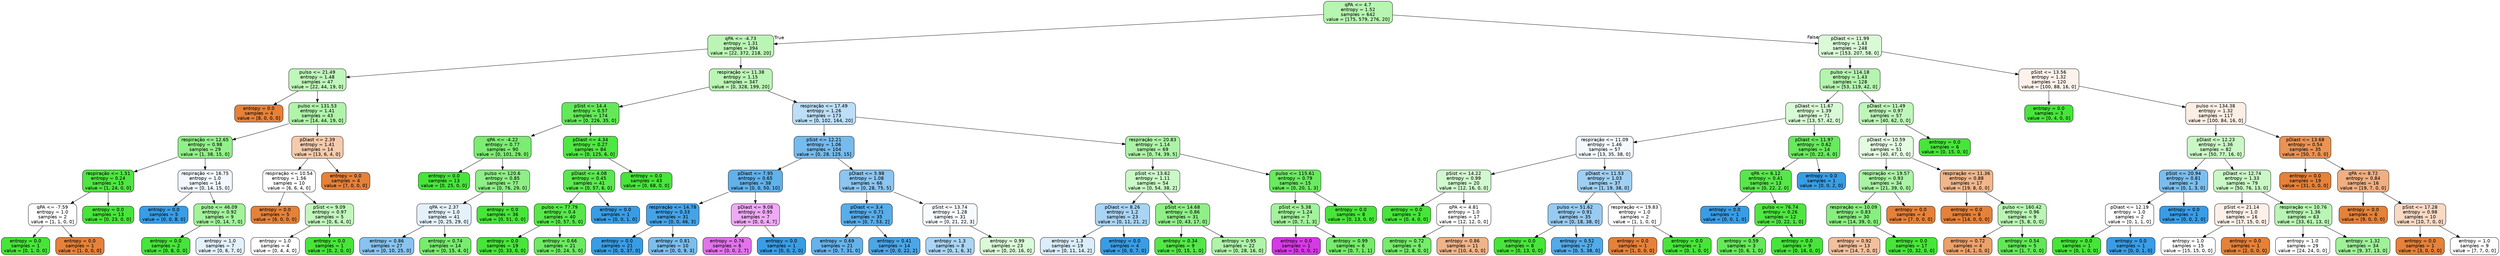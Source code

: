digraph Tree {
node [shape=box, style="filled, rounded", color="black", fontname="helvetica"] ;
edge [fontname="helvetica"] ;
0 [label="qPA <= 4.7\nentropy = 1.52\nsamples = 642\nvalue = [175, 579, 276, 20]", fillcolor="#b7f5b1"] ;
1 [label="qPA <= -4.73\nentropy = 1.31\nsamples = 394\nvalue = [22, 372, 218, 20]", fillcolor="#bbf5b5"] ;
0 -> 1 [labeldistance=2.5, labelangle=45, headlabel="True"] ;
2 [label="pulso <= 21.49\nentropy = 1.48\nsamples = 47\nvalue = [22, 44, 19, 0]", fillcolor="#bff6ba"] ;
1 -> 2 ;
3 [label="entropy = 0.0\nsamples = 4\nvalue = [8, 0, 0, 0]", fillcolor="#e58139"] ;
2 -> 3 ;
4 [label="pulso <= 131.53\nentropy = 1.41\nsamples = 43\nvalue = [14, 44, 19, 0]", fillcolor="#b0f4aa"] ;
2 -> 4 ;
5 [label="respiração <= 12.65\nentropy = 0.98\nsamples = 29\nvalue = [1, 38, 15, 0]", fillcolor="#92f08a"] ;
4 -> 5 ;
6 [label="respiração <= 1.51\nentropy = 0.24\nsamples = 15\nvalue = [1, 24, 0, 0]", fillcolor="#4fe641"] ;
5 -> 6 ;
7 [label="qPA <= -7.59\nentropy = 1.0\nsamples = 2\nvalue = [1, 1, 0, 0]", fillcolor="#ffffff"] ;
6 -> 7 ;
8 [label="entropy = 0.0\nsamples = 1\nvalue = [0, 1, 0, 0]", fillcolor="#47e539"] ;
7 -> 8 ;
9 [label="entropy = 0.0\nsamples = 1\nvalue = [1, 0, 0, 0]", fillcolor="#e58139"] ;
7 -> 9 ;
10 [label="entropy = 0.0\nsamples = 13\nvalue = [0, 23, 0, 0]", fillcolor="#47e539"] ;
6 -> 10 ;
11 [label="respiração <= 16.75\nentropy = 1.0\nsamples = 14\nvalue = [0, 14, 15, 0]", fillcolor="#f2f8fd"] ;
5 -> 11 ;
12 [label="entropy = 0.0\nsamples = 5\nvalue = [0, 0, 8, 0]", fillcolor="#399de5"] ;
11 -> 12 ;
13 [label="pulso <= 46.09\nentropy = 0.92\nsamples = 9\nvalue = [0, 14, 7, 0]", fillcolor="#a3f29c"] ;
11 -> 13 ;
14 [label="entropy = 0.0\nsamples = 2\nvalue = [0, 8, 0, 0]", fillcolor="#47e539"] ;
13 -> 14 ;
15 [label="entropy = 1.0\nsamples = 7\nvalue = [0, 6, 7, 0]", fillcolor="#e3f1fb"] ;
13 -> 15 ;
16 [label="pDiast <= 2.39\nentropy = 1.41\nsamples = 14\nvalue = [13, 6, 4, 0]", fillcolor="#f4cbad"] ;
4 -> 16 ;
17 [label="respiração <= 10.54\nentropy = 1.56\nsamples = 10\nvalue = [6, 6, 4, 0]", fillcolor="#ffffff"] ;
16 -> 17 ;
18 [label="entropy = 0.0\nsamples = 5\nvalue = [6, 0, 0, 0]", fillcolor="#e58139"] ;
17 -> 18 ;
19 [label="pSist <= 9.09\nentropy = 0.97\nsamples = 5\nvalue = [0, 6, 4, 0]", fillcolor="#c2f6bd"] ;
17 -> 19 ;
20 [label="entropy = 1.0\nsamples = 4\nvalue = [0, 4, 4, 0]", fillcolor="#ffffff"] ;
19 -> 20 ;
21 [label="entropy = 0.0\nsamples = 1\nvalue = [0, 2, 0, 0]", fillcolor="#47e539"] ;
19 -> 21 ;
22 [label="entropy = 0.0\nsamples = 4\nvalue = [7, 0, 0, 0]", fillcolor="#e58139"] ;
16 -> 22 ;
23 [label="respiração <= 11.38\nentropy = 1.15\nsamples = 347\nvalue = [0, 328, 199, 20]", fillcolor="#bbf5b6"] ;
1 -> 23 ;
24 [label="pSist <= 14.4\nentropy = 0.57\nsamples = 174\nvalue = [0, 226, 35, 0]", fillcolor="#63e958"] ;
23 -> 24 ;
25 [label="qPA <= -4.22\nentropy = 0.77\nsamples = 90\nvalue = [0, 101, 29, 0]", fillcolor="#7cec72"] ;
24 -> 25 ;
26 [label="entropy = 0.0\nsamples = 13\nvalue = [0, 25, 0, 0]", fillcolor="#47e539"] ;
25 -> 26 ;
27 [label="pulso <= 120.6\nentropy = 0.85\nsamples = 77\nvalue = [0, 76, 29, 0]", fillcolor="#8def85"] ;
25 -> 27 ;
28 [label="qPA <= 2.37\nentropy = 1.0\nsamples = 41\nvalue = [0, 25, 29, 0]", fillcolor="#e4f1fb"] ;
27 -> 28 ;
29 [label="entropy = 0.86\nsamples = 27\nvalue = [0, 10, 25, 0]", fillcolor="#88c4ef"] ;
28 -> 29 ;
30 [label="entropy = 0.74\nsamples = 14\nvalue = [0, 15, 4, 0]", fillcolor="#78ec6e"] ;
28 -> 30 ;
31 [label="entropy = 0.0\nsamples = 36\nvalue = [0, 51, 0, 0]", fillcolor="#47e539"] ;
27 -> 31 ;
32 [label="pDiast <= 4.34\nentropy = 0.27\nsamples = 84\nvalue = [0, 125, 6, 0]", fillcolor="#50e643"] ;
24 -> 32 ;
33 [label="pDiast <= 4.08\nentropy = 0.45\nsamples = 41\nvalue = [0, 57, 6, 0]", fillcolor="#5ae84e"] ;
32 -> 33 ;
34 [label="pulso <= 77.79\nentropy = 0.4\nsamples = 40\nvalue = [0, 57, 5, 0]", fillcolor="#57e74a"] ;
33 -> 34 ;
35 [label="entropy = 0.0\nsamples = 19\nvalue = [0, 33, 0, 0]", fillcolor="#47e539"] ;
34 -> 35 ;
36 [label="entropy = 0.66\nsamples = 21\nvalue = [0, 24, 5, 0]", fillcolor="#6dea62"] ;
34 -> 36 ;
37 [label="entropy = 0.0\nsamples = 1\nvalue = [0, 0, 1, 0]", fillcolor="#399de5"] ;
33 -> 37 ;
38 [label="entropy = 0.0\nsamples = 43\nvalue = [0, 68, 0, 0]", fillcolor="#47e539"] ;
32 -> 38 ;
39 [label="respiração <= 17.49\nentropy = 1.26\nsamples = 173\nvalue = [0, 102, 164, 20]", fillcolor="#bcdef6"] ;
23 -> 39 ;
40 [label="pSist <= 12.21\nentropy = 1.06\nsamples = 104\nvalue = [0, 28, 125, 15]", fillcolor="#76bbed"] ;
39 -> 40 ;
41 [label="pDiast <= 7.95\nentropy = 0.65\nsamples = 38\nvalue = [0, 0, 50, 10]", fillcolor="#61b1ea"] ;
40 -> 41 ;
42 [label="respiração <= 14.78\nentropy = 0.33\nsamples = 31\nvalue = [0, 0, 46, 3]", fillcolor="#46a3e7"] ;
41 -> 42 ;
43 [label="entropy = 0.0\nsamples = 21\nvalue = [0, 0, 37, 0]", fillcolor="#399de5"] ;
42 -> 43 ;
44 [label="entropy = 0.81\nsamples = 10\nvalue = [0, 0, 9, 3]", fillcolor="#7bbeee"] ;
42 -> 44 ;
45 [label="pDiast <= 9.08\nentropy = 0.95\nsamples = 7\nvalue = [0, 0, 4, 7]", fillcolor="#eeaaf4"] ;
41 -> 45 ;
46 [label="entropy = 0.76\nsamples = 6\nvalue = [0, 0, 2, 7]", fillcolor="#e272ec"] ;
45 -> 46 ;
47 [label="entropy = 0.0\nsamples = 1\nvalue = [0, 0, 2, 0]", fillcolor="#399de5"] ;
45 -> 47 ;
48 [label="pDiast <= 5.98\nentropy = 1.08\nsamples = 66\nvalue = [0, 28, 75, 5]", fillcolor="#8bc5f0"] ;
40 -> 48 ;
49 [label="pDiast <= 3.4\nentropy = 0.71\nsamples = 35\nvalue = [0, 7, 53, 2]", fillcolor="#59ade9"] ;
48 -> 49 ;
50 [label="entropy = 0.69\nsamples = 21\nvalue = [0, 7, 31, 0]", fillcolor="#66b3eb"] ;
49 -> 50 ;
51 [label="entropy = 0.41\nsamples = 14\nvalue = [0, 0, 22, 2]", fillcolor="#4ba6e7"] ;
49 -> 51 ;
52 [label="pSist <= 13.74\nentropy = 1.28\nsamples = 31\nvalue = [0, 21, 22, 3]", fillcolor="#f7fbfe"] ;
48 -> 52 ;
53 [label="entropy = 1.3\nsamples = 8\nvalue = [0, 1, 6, 3]", fillcolor="#aad5f4"] ;
52 -> 53 ;
54 [label="entropy = 0.99\nsamples = 23\nvalue = [0, 20, 16, 0]", fillcolor="#dafad7"] ;
52 -> 54 ;
55 [label="respiração <= 20.83\nentropy = 1.14\nsamples = 69\nvalue = [0, 74, 39, 5]", fillcolor="#adf3a7"] ;
39 -> 55 ;
56 [label="pSist <= 13.62\nentropy = 1.11\nsamples = 54\nvalue = [0, 54, 38, 2]", fillcolor="#caf8c6"] ;
55 -> 56 ;
57 [label="pDiast <= 8.26\nentropy = 1.2\nsamples = 23\nvalue = [0, 11, 21, 2]", fillcolor="#a9d4f4"] ;
56 -> 57 ;
58 [label="entropy = 1.3\nsamples = 19\nvalue = [0, 11, 14, 2]", fillcolor="#daedfa"] ;
57 -> 58 ;
59 [label="entropy = 0.0\nsamples = 4\nvalue = [0, 0, 7, 0]", fillcolor="#399de5"] ;
57 -> 59 ;
60 [label="pSist <= 14.68\nentropy = 0.86\nsamples = 31\nvalue = [0, 43, 17, 0]", fillcolor="#90ef87"] ;
56 -> 60 ;
61 [label="entropy = 0.34\nsamples = 9\nvalue = [0, 15, 1, 0]", fillcolor="#53e746"] ;
60 -> 61 ;
62 [label="entropy = 0.95\nsamples = 22\nvalue = [0, 28, 16, 0]", fillcolor="#b0f4aa"] ;
60 -> 62 ;
63 [label="pulso <= 115.61\nentropy = 0.79\nsamples = 15\nvalue = [0, 20, 1, 3]", fillcolor="#6aea5f"] ;
55 -> 63 ;
64 [label="pSist <= 5.38\nentropy = 1.24\nsamples = 7\nvalue = [0, 7, 1, 3]", fillcolor="#a3f29c"] ;
63 -> 64 ;
65 [label="entropy = 0.0\nsamples = 1\nvalue = [0, 0, 0, 2]", fillcolor="#d739e5"] ;
64 -> 65 ;
66 [label="entropy = 0.99\nsamples = 6\nvalue = [0, 7, 1, 1]", fillcolor="#75ec6a"] ;
64 -> 66 ;
67 [label="entropy = 0.0\nsamples = 8\nvalue = [0, 13, 0, 0]", fillcolor="#47e539"] ;
63 -> 67 ;
68 [label="pDiast <= 11.99\nentropy = 1.43\nsamples = 248\nvalue = [153, 207, 58, 0]", fillcolor="#dafad7"] ;
0 -> 68 [labeldistance=2.5, labelangle=-45, headlabel="False"] ;
69 [label="pulso <= 114.18\nentropy = 1.43\nsamples = 128\nvalue = [53, 119, 42, 0]", fillcolor="#b4f4ae"] ;
68 -> 69 ;
70 [label="pDiast <= 11.67\nentropy = 1.39\nsamples = 71\nvalue = [13, 57, 42, 0]", fillcolor="#d8f9d5"] ;
69 -> 70 ;
71 [label="respiração <= 11.09\nentropy = 1.46\nsamples = 57\nvalue = [13, 35, 38, 0]", fillcolor="#f3f9fd"] ;
70 -> 71 ;
72 [label="pSist <= 14.22\nentropy = 0.99\nsamples = 20\nvalue = [12, 16, 0, 0]", fillcolor="#d1f8ce"] ;
71 -> 72 ;
73 [label="entropy = 0.0\nsamples = 3\nvalue = [0, 4, 0, 0]", fillcolor="#47e539"] ;
72 -> 73 ;
74 [label="qPA <= 4.81\nentropy = 1.0\nsamples = 17\nvalue = [12, 12, 0, 0]", fillcolor="#ffffff"] ;
72 -> 74 ;
75 [label="entropy = 0.72\nsamples = 6\nvalue = [2, 8, 0, 0]", fillcolor="#75ec6a"] ;
74 -> 75 ;
76 [label="entropy = 0.86\nsamples = 11\nvalue = [10, 4, 0, 0]", fillcolor="#efb388"] ;
74 -> 76 ;
77 [label="pDiast <= 11.53\nentropy = 1.03\nsamples = 37\nvalue = [1, 19, 38, 0]", fillcolor="#9fcff2"] ;
71 -> 77 ;
78 [label="pulso <= 51.62\nentropy = 0.91\nsamples = 35\nvalue = [0, 18, 38, 0]", fillcolor="#97cbf1"] ;
77 -> 78 ;
79 [label="entropy = 0.0\nsamples = 8\nvalue = [0, 13, 0, 0]", fillcolor="#47e539"] ;
78 -> 79 ;
80 [label="entropy = 0.52\nsamples = 27\nvalue = [0, 5, 38, 0]", fillcolor="#53aae8"] ;
78 -> 80 ;
81 [label="respiração <= 19.83\nentropy = 1.0\nsamples = 2\nvalue = [1, 1, 0, 0]", fillcolor="#ffffff"] ;
77 -> 81 ;
82 [label="entropy = 0.0\nsamples = 1\nvalue = [1, 0, 0, 0]", fillcolor="#e58139"] ;
81 -> 82 ;
83 [label="entropy = 0.0\nsamples = 1\nvalue = [0, 1, 0, 0]", fillcolor="#47e539"] ;
81 -> 83 ;
84 [label="pDiast <= 11.97\nentropy = 0.62\nsamples = 14\nvalue = [0, 22, 4, 0]", fillcolor="#68ea5d"] ;
70 -> 84 ;
85 [label="qPA <= 6.12\nentropy = 0.41\nsamples = 13\nvalue = [0, 22, 2, 0]", fillcolor="#58e74b"] ;
84 -> 85 ;
86 [label="entropy = 0.0\nsamples = 1\nvalue = [0, 0, 1, 0]", fillcolor="#399de5"] ;
85 -> 86 ;
87 [label="pulso <= 76.74\nentropy = 0.26\nsamples = 12\nvalue = [0, 22, 1, 0]", fillcolor="#4fe642"] ;
85 -> 87 ;
88 [label="entropy = 0.59\nsamples = 3\nvalue = [0, 6, 1, 0]", fillcolor="#66e95a"] ;
87 -> 88 ;
89 [label="entropy = 0.0\nsamples = 9\nvalue = [0, 16, 0, 0]", fillcolor="#47e539"] ;
87 -> 89 ;
90 [label="entropy = 0.0\nsamples = 1\nvalue = [0, 0, 2, 0]", fillcolor="#399de5"] ;
84 -> 90 ;
91 [label="pDiast <= 11.49\nentropy = 0.97\nsamples = 57\nvalue = [40, 62, 0, 0]", fillcolor="#bef6b9"] ;
69 -> 91 ;
92 [label="pDiast <= 10.59\nentropy = 1.0\nsamples = 51\nvalue = [40, 47, 0, 0]", fillcolor="#e4fbe2"] ;
91 -> 92 ;
93 [label="respiração <= 19.57\nentropy = 0.93\nsamples = 34\nvalue = [21, 39, 0, 0]", fillcolor="#aaf3a4"] ;
92 -> 93 ;
94 [label="respiração <= 10.09\nentropy = 0.83\nsamples = 30\nvalue = [14, 39, 0, 0]", fillcolor="#89ee80"] ;
93 -> 94 ;
95 [label="entropy = 0.92\nsamples = 13\nvalue = [14, 7, 0, 0]", fillcolor="#f2c09c"] ;
94 -> 95 ;
96 [label="entropy = 0.0\nsamples = 17\nvalue = [0, 32, 0, 0]", fillcolor="#47e539"] ;
94 -> 96 ;
97 [label="entropy = 0.0\nsamples = 4\nvalue = [7, 0, 0, 0]", fillcolor="#e58139"] ;
93 -> 97 ;
98 [label="respiração <= 11.36\nentropy = 0.88\nsamples = 17\nvalue = [19, 8, 0, 0]", fillcolor="#f0b68c"] ;
92 -> 98 ;
99 [label="entropy = 0.0\nsamples = 8\nvalue = [14, 0, 0, 0]", fillcolor="#e58139"] ;
98 -> 99 ;
100 [label="pulso <= 160.42\nentropy = 0.96\nsamples = 9\nvalue = [5, 8, 0, 0]", fillcolor="#baf5b5"] ;
98 -> 100 ;
101 [label="entropy = 0.72\nsamples = 4\nvalue = [4, 1, 0, 0]", fillcolor="#eca06a"] ;
100 -> 101 ;
102 [label="entropy = 0.54\nsamples = 5\nvalue = [1, 7, 0, 0]", fillcolor="#61e955"] ;
100 -> 102 ;
103 [label="entropy = 0.0\nsamples = 6\nvalue = [0, 15, 0, 0]", fillcolor="#47e539"] ;
91 -> 103 ;
104 [label="pSist <= 13.56\nentropy = 1.32\nsamples = 120\nvalue = [100, 88, 16, 0]", fillcolor="#fcf2eb"] ;
68 -> 104 ;
105 [label="entropy = 0.0\nsamples = 3\nvalue = [0, 4, 0, 0]", fillcolor="#47e539"] ;
104 -> 105 ;
106 [label="pulso <= 134.38\nentropy = 1.32\nsamples = 117\nvalue = [100, 84, 16, 0]", fillcolor="#fbeee4"] ;
104 -> 106 ;
107 [label="pDiast <= 12.23\nentropy = 1.36\nsamples = 82\nvalue = [50, 77, 16, 0]", fillcolor="#caf7c6"] ;
106 -> 107 ;
108 [label="pSist <= 20.94\nentropy = 0.81\nsamples = 3\nvalue = [0, 1, 3, 0]", fillcolor="#7bbeee"] ;
107 -> 108 ;
109 [label="pDiast <= 12.19\nentropy = 1.0\nsamples = 2\nvalue = [0, 1, 1, 0]", fillcolor="#ffffff"] ;
108 -> 109 ;
110 [label="entropy = 0.0\nsamples = 1\nvalue = [0, 1, 0, 0]", fillcolor="#47e539"] ;
109 -> 110 ;
111 [label="entropy = 0.0\nsamples = 1\nvalue = [0, 0, 1, 0]", fillcolor="#399de5"] ;
109 -> 111 ;
112 [label="entropy = 0.0\nsamples = 1\nvalue = [0, 0, 2, 0]", fillcolor="#399de5"] ;
108 -> 112 ;
113 [label="pDiast <= 12.74\nentropy = 1.33\nsamples = 79\nvalue = [50, 76, 13, 0]", fillcolor="#c9f7c5"] ;
107 -> 113 ;
114 [label="pSist <= 21.14\nentropy = 1.0\nsamples = 16\nvalue = [17, 15, 0, 0]", fillcolor="#fcf0e8"] ;
113 -> 114 ;
115 [label="entropy = 1.0\nsamples = 15\nvalue = [15, 15, 0, 0]", fillcolor="#ffffff"] ;
114 -> 115 ;
116 [label="entropy = 0.0\nsamples = 1\nvalue = [2, 0, 0, 0]", fillcolor="#e58139"] ;
114 -> 116 ;
117 [label="respiração <= 10.76\nentropy = 1.36\nsamples = 63\nvalue = [33, 61, 13, 0]", fillcolor="#b9f5b4"] ;
113 -> 117 ;
118 [label="entropy = 1.0\nsamples = 29\nvalue = [24, 24, 0, 0]", fillcolor="#ffffff"] ;
117 -> 118 ;
119 [label="entropy = 1.32\nsamples = 34\nvalue = [9, 37, 13, 0]", fillcolor="#9ff198"] ;
117 -> 119 ;
120 [label="pDiast <= 13.68\nentropy = 0.54\nsamples = 35\nvalue = [50, 7, 0, 0]", fillcolor="#e99355"] ;
106 -> 120 ;
121 [label="entropy = 0.0\nsamples = 19\nvalue = [31, 0, 0, 0]", fillcolor="#e58139"] ;
120 -> 121 ;
122 [label="qPA <= 8.72\nentropy = 0.84\nsamples = 16\nvalue = [19, 7, 0, 0]", fillcolor="#efaf82"] ;
120 -> 122 ;
123 [label="entropy = 0.0\nsamples = 6\nvalue = [9, 0, 0, 0]", fillcolor="#e58139"] ;
122 -> 123 ;
124 [label="pSist <= 17.28\nentropy = 0.98\nsamples = 10\nvalue = [10, 7, 0, 0]", fillcolor="#f7d9c4"] ;
122 -> 124 ;
125 [label="entropy = 0.0\nsamples = 1\nvalue = [3, 0, 0, 0]", fillcolor="#e58139"] ;
124 -> 125 ;
126 [label="entropy = 1.0\nsamples = 9\nvalue = [7, 7, 0, 0]", fillcolor="#ffffff"] ;
124 -> 126 ;
}